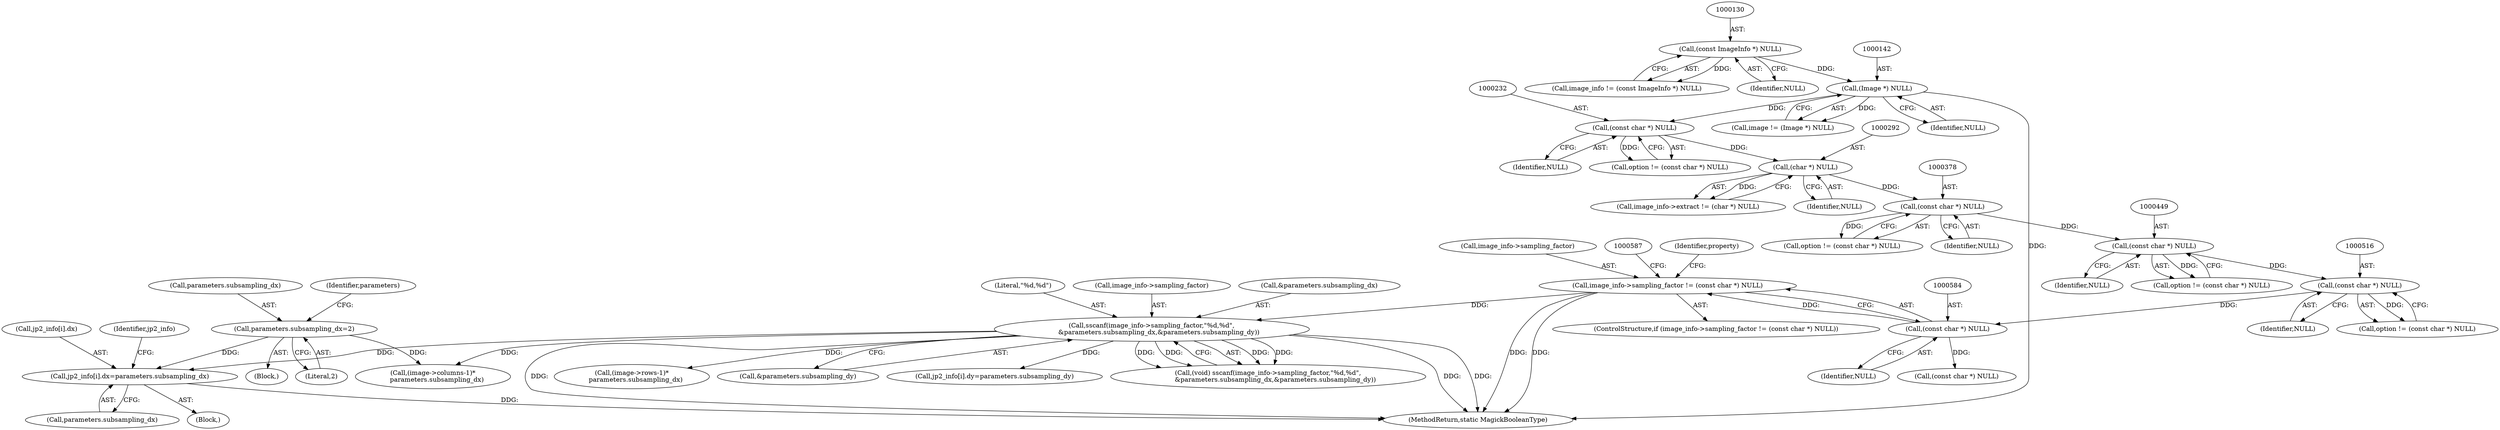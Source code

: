 digraph "0_ImageMagick_3d5ac8c20846871f1eb3068b65f93da7cd33bfd0_0@array" {
"1000759" [label="(Call,jp2_info[i].dx=parameters.subsampling_dx)"];
"1000633" [label="(Call,parameters.subsampling_dx=2)"];
"1000588" [label="(Call,sscanf(image_info->sampling_factor,\"%d,%d\",\n       &parameters.subsampling_dx,&parameters.subsampling_dy))"];
"1000579" [label="(Call,image_info->sampling_factor != (const char *) NULL)"];
"1000583" [label="(Call,(const char *) NULL)"];
"1000515" [label="(Call,(const char *) NULL)"];
"1000448" [label="(Call,(const char *) NULL)"];
"1000377" [label="(Call,(const char *) NULL)"];
"1000291" [label="(Call,(char *) NULL)"];
"1000231" [label="(Call,(const char *) NULL)"];
"1000141" [label="(Call,(Image *) NULL)"];
"1000129" [label="(Call,(const ImageInfo *) NULL)"];
"1000759" [label="(Call,jp2_info[i].dx=parameters.subsampling_dx)"];
"1000629" [label="(Block,)"];
"1000637" [label="(Literal,2)"];
"1000768" [label="(Call,jp2_info[i].dy=parameters.subsampling_dy)"];
"1000578" [label="(ControlStructure,if (image_info->sampling_factor != (const char *) NULL))"];
"1000634" [label="(Call,parameters.subsampling_dx)"];
"1000583" [label="(Call,(const char *) NULL)"];
"1000448" [label="(Call,(const char *) NULL)"];
"1000517" [label="(Identifier,NULL)"];
"1000694" [label="(Block,)"];
"1000609" [label="(Call,(const char *) NULL)"];
"1000143" [label="(Identifier,NULL)"];
"1000515" [label="(Call,(const char *) NULL)"];
"1000765" [label="(Call,parameters.subsampling_dx)"];
"1000633" [label="(Call,parameters.subsampling_dx=2)"];
"1000513" [label="(Call,option != (const char *) NULL)"];
"1000585" [label="(Identifier,NULL)"];
"1000229" [label="(Call,option != (const char *) NULL)"];
"1000446" [label="(Call,option != (const char *) NULL)"];
"1000586" [label="(Call,(void) sscanf(image_info->sampling_factor,\"%d,%d\",\n       &parameters.subsampling_dx,&parameters.subsampling_dy))"];
"1000127" [label="(Call,image_info != (const ImageInfo *) NULL)"];
"1000670" [label="(Identifier,parameters)"];
"1001297" [label="(MethodReturn,static MagickBooleanType)"];
"1000131" [label="(Identifier,NULL)"];
"1000287" [label="(Call,image_info->extract != (char *) NULL)"];
"1000231" [label="(Call,(const char *) NULL)"];
"1000579" [label="(Call,image_info->sampling_factor != (const char *) NULL)"];
"1000602" [label="(Identifier,property)"];
"1000592" [label="(Literal,\"%d,%d\")"];
"1000580" [label="(Call,image_info->sampling_factor)"];
"1000589" [label="(Call,image_info->sampling_factor)"];
"1000375" [label="(Call,option != (const char *) NULL)"];
"1000293" [label="(Identifier,NULL)"];
"1000291" [label="(Call,(char *) NULL)"];
"1000377" [label="(Call,(const char *) NULL)"];
"1000379" [label="(Identifier,NULL)"];
"1000771" [label="(Identifier,jp2_info)"];
"1000593" [label="(Call,&parameters.subsampling_dx)"];
"1000141" [label="(Call,(Image *) NULL)"];
"1000588" [label="(Call,sscanf(image_info->sampling_factor,\"%d,%d\",\n       &parameters.subsampling_dx,&parameters.subsampling_dy))"];
"1000139" [label="(Call,image != (Image *) NULL)"];
"1000129" [label="(Call,(const ImageInfo *) NULL)"];
"1000864" [label="(Call,(image->rows-1)*\n    parameters.subsampling_dx)"];
"1000841" [label="(Call,(image->columns-1)*\n    parameters.subsampling_dx)"];
"1000597" [label="(Call,&parameters.subsampling_dy)"];
"1000450" [label="(Identifier,NULL)"];
"1000233" [label="(Identifier,NULL)"];
"1000760" [label="(Call,jp2_info[i].dx)"];
"1000759" -> "1000694"  [label="AST: "];
"1000759" -> "1000765"  [label="CFG: "];
"1000760" -> "1000759"  [label="AST: "];
"1000765" -> "1000759"  [label="AST: "];
"1000771" -> "1000759"  [label="CFG: "];
"1000759" -> "1001297"  [label="DDG: "];
"1000633" -> "1000759"  [label="DDG: "];
"1000588" -> "1000759"  [label="DDG: "];
"1000633" -> "1000629"  [label="AST: "];
"1000633" -> "1000637"  [label="CFG: "];
"1000634" -> "1000633"  [label="AST: "];
"1000637" -> "1000633"  [label="AST: "];
"1000670" -> "1000633"  [label="CFG: "];
"1000633" -> "1000841"  [label="DDG: "];
"1000588" -> "1000586"  [label="AST: "];
"1000588" -> "1000597"  [label="CFG: "];
"1000589" -> "1000588"  [label="AST: "];
"1000592" -> "1000588"  [label="AST: "];
"1000593" -> "1000588"  [label="AST: "];
"1000597" -> "1000588"  [label="AST: "];
"1000586" -> "1000588"  [label="CFG: "];
"1000588" -> "1001297"  [label="DDG: "];
"1000588" -> "1001297"  [label="DDG: "];
"1000588" -> "1001297"  [label="DDG: "];
"1000588" -> "1000586"  [label="DDG: "];
"1000588" -> "1000586"  [label="DDG: "];
"1000588" -> "1000586"  [label="DDG: "];
"1000588" -> "1000586"  [label="DDG: "];
"1000579" -> "1000588"  [label="DDG: "];
"1000588" -> "1000768"  [label="DDG: "];
"1000588" -> "1000841"  [label="DDG: "];
"1000588" -> "1000864"  [label="DDG: "];
"1000579" -> "1000578"  [label="AST: "];
"1000579" -> "1000583"  [label="CFG: "];
"1000580" -> "1000579"  [label="AST: "];
"1000583" -> "1000579"  [label="AST: "];
"1000587" -> "1000579"  [label="CFG: "];
"1000602" -> "1000579"  [label="CFG: "];
"1000579" -> "1001297"  [label="DDG: "];
"1000579" -> "1001297"  [label="DDG: "];
"1000583" -> "1000579"  [label="DDG: "];
"1000583" -> "1000585"  [label="CFG: "];
"1000584" -> "1000583"  [label="AST: "];
"1000585" -> "1000583"  [label="AST: "];
"1000515" -> "1000583"  [label="DDG: "];
"1000583" -> "1000609"  [label="DDG: "];
"1000515" -> "1000513"  [label="AST: "];
"1000515" -> "1000517"  [label="CFG: "];
"1000516" -> "1000515"  [label="AST: "];
"1000517" -> "1000515"  [label="AST: "];
"1000513" -> "1000515"  [label="CFG: "];
"1000515" -> "1000513"  [label="DDG: "];
"1000448" -> "1000515"  [label="DDG: "];
"1000448" -> "1000446"  [label="AST: "];
"1000448" -> "1000450"  [label="CFG: "];
"1000449" -> "1000448"  [label="AST: "];
"1000450" -> "1000448"  [label="AST: "];
"1000446" -> "1000448"  [label="CFG: "];
"1000448" -> "1000446"  [label="DDG: "];
"1000377" -> "1000448"  [label="DDG: "];
"1000377" -> "1000375"  [label="AST: "];
"1000377" -> "1000379"  [label="CFG: "];
"1000378" -> "1000377"  [label="AST: "];
"1000379" -> "1000377"  [label="AST: "];
"1000375" -> "1000377"  [label="CFG: "];
"1000377" -> "1000375"  [label="DDG: "];
"1000291" -> "1000377"  [label="DDG: "];
"1000291" -> "1000287"  [label="AST: "];
"1000291" -> "1000293"  [label="CFG: "];
"1000292" -> "1000291"  [label="AST: "];
"1000293" -> "1000291"  [label="AST: "];
"1000287" -> "1000291"  [label="CFG: "];
"1000291" -> "1000287"  [label="DDG: "];
"1000231" -> "1000291"  [label="DDG: "];
"1000231" -> "1000229"  [label="AST: "];
"1000231" -> "1000233"  [label="CFG: "];
"1000232" -> "1000231"  [label="AST: "];
"1000233" -> "1000231"  [label="AST: "];
"1000229" -> "1000231"  [label="CFG: "];
"1000231" -> "1000229"  [label="DDG: "];
"1000141" -> "1000231"  [label="DDG: "];
"1000141" -> "1000139"  [label="AST: "];
"1000141" -> "1000143"  [label="CFG: "];
"1000142" -> "1000141"  [label="AST: "];
"1000143" -> "1000141"  [label="AST: "];
"1000139" -> "1000141"  [label="CFG: "];
"1000141" -> "1001297"  [label="DDG: "];
"1000141" -> "1000139"  [label="DDG: "];
"1000129" -> "1000141"  [label="DDG: "];
"1000129" -> "1000127"  [label="AST: "];
"1000129" -> "1000131"  [label="CFG: "];
"1000130" -> "1000129"  [label="AST: "];
"1000131" -> "1000129"  [label="AST: "];
"1000127" -> "1000129"  [label="CFG: "];
"1000129" -> "1000127"  [label="DDG: "];
}
